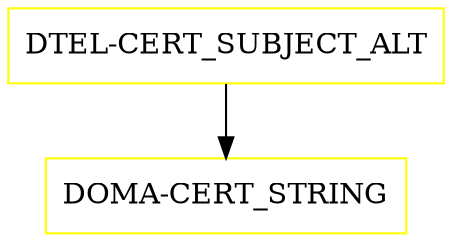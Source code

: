 digraph G {
  "DTEL-CERT_SUBJECT_ALT" [shape=box,color=yellow];
  "DOMA-CERT_STRING" [shape=box,color=yellow,URL="./DOMA_CERT_STRING.html"];
  "DTEL-CERT_SUBJECT_ALT" -> "DOMA-CERT_STRING";
}
